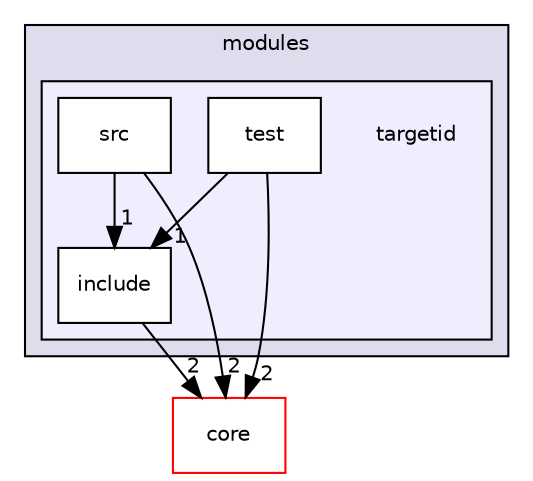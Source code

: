 digraph "modules/targetid" {
  compound=true
  node [ fontsize="10", fontname="Helvetica"];
  edge [ labelfontsize="10", labelfontname="Helvetica"];
  subgraph clusterdir_a4c27d7396bb81b7e98c2451eac692b0 {
    graph [ bgcolor="#ddddee", pencolor="black", label="modules" fontname="Helvetica", fontsize="10", URL="dir_a4c27d7396bb81b7e98c2451eac692b0.html"]
  subgraph clusterdir_44502377c12c708fe4ee1a0c85880be9 {
    graph [ bgcolor="#eeeeff", pencolor="black", label="" URL="dir_44502377c12c708fe4ee1a0c85880be9.html"];
    dir_44502377c12c708fe4ee1a0c85880be9 [shape=plaintext label="targetid"];
    dir_49ec1073406373eae619ab2d35469900 [shape=box label="include" color="black" fillcolor="white" style="filled" URL="dir_49ec1073406373eae619ab2d35469900.html"];
    dir_4f826496dc41eeb01b4944a1f4a83f8f [shape=box label="src" color="black" fillcolor="white" style="filled" URL="dir_4f826496dc41eeb01b4944a1f4a83f8f.html"];
    dir_65e06595ca7c6ecde89bacc2ad985718 [shape=box label="test" color="black" fillcolor="white" style="filled" URL="dir_65e06595ca7c6ecde89bacc2ad985718.html"];
  }
  }
  dir_af9662fc3bbb718d08ee7fbee3548177 [shape=box label="core" fillcolor="white" style="filled" color="red" URL="dir_af9662fc3bbb718d08ee7fbee3548177.html"];
  dir_65e06595ca7c6ecde89bacc2ad985718->dir_af9662fc3bbb718d08ee7fbee3548177 [headlabel="2", labeldistance=1.5 headhref="dir_000026_000005.html"];
  dir_65e06595ca7c6ecde89bacc2ad985718->dir_49ec1073406373eae619ab2d35469900 [headlabel="1", labeldistance=1.5 headhref="dir_000026_000024.html"];
  dir_49ec1073406373eae619ab2d35469900->dir_af9662fc3bbb718d08ee7fbee3548177 [headlabel="2", labeldistance=1.5 headhref="dir_000024_000005.html"];
  dir_4f826496dc41eeb01b4944a1f4a83f8f->dir_af9662fc3bbb718d08ee7fbee3548177 [headlabel="2", labeldistance=1.5 headhref="dir_000025_000005.html"];
  dir_4f826496dc41eeb01b4944a1f4a83f8f->dir_49ec1073406373eae619ab2d35469900 [headlabel="1", labeldistance=1.5 headhref="dir_000025_000024.html"];
}
